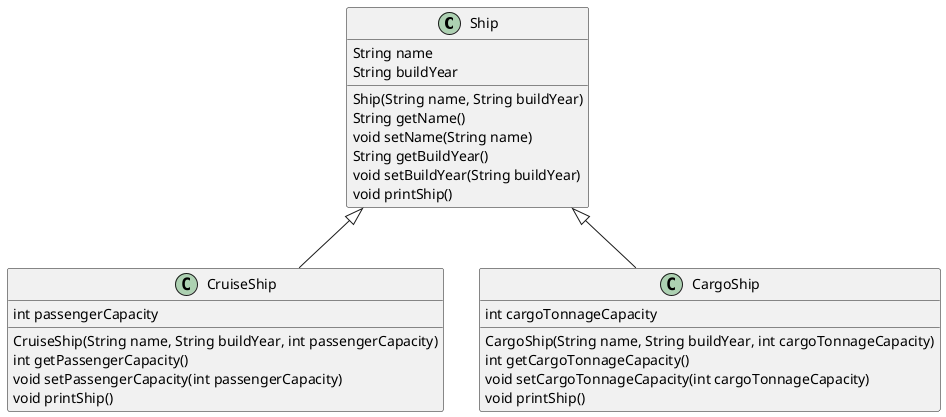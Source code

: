 @startuml

class Ship {
    String name
    String buildYear

    Ship(String name, String buildYear)
    String getName()
    void setName(String name)
    String getBuildYear()
    void setBuildYear(String buildYear)
    void printShip()
}
class CruiseShip {
    int passengerCapacity

    CruiseShip(String name, String buildYear, int passengerCapacity)
    int getPassengerCapacity()
    void setPassengerCapacity(int passengerCapacity)
    void printShip()
}
class CargoShip {
    int cargoTonnageCapacity

    CargoShip(String name, String buildYear, int cargoTonnageCapacity)
    int getCargoTonnageCapacity()
    void setCargoTonnageCapacity(int cargoTonnageCapacity)
    void printShip()
}

Ship <|-- CruiseShip
Ship <|-- CargoShip

@enduml